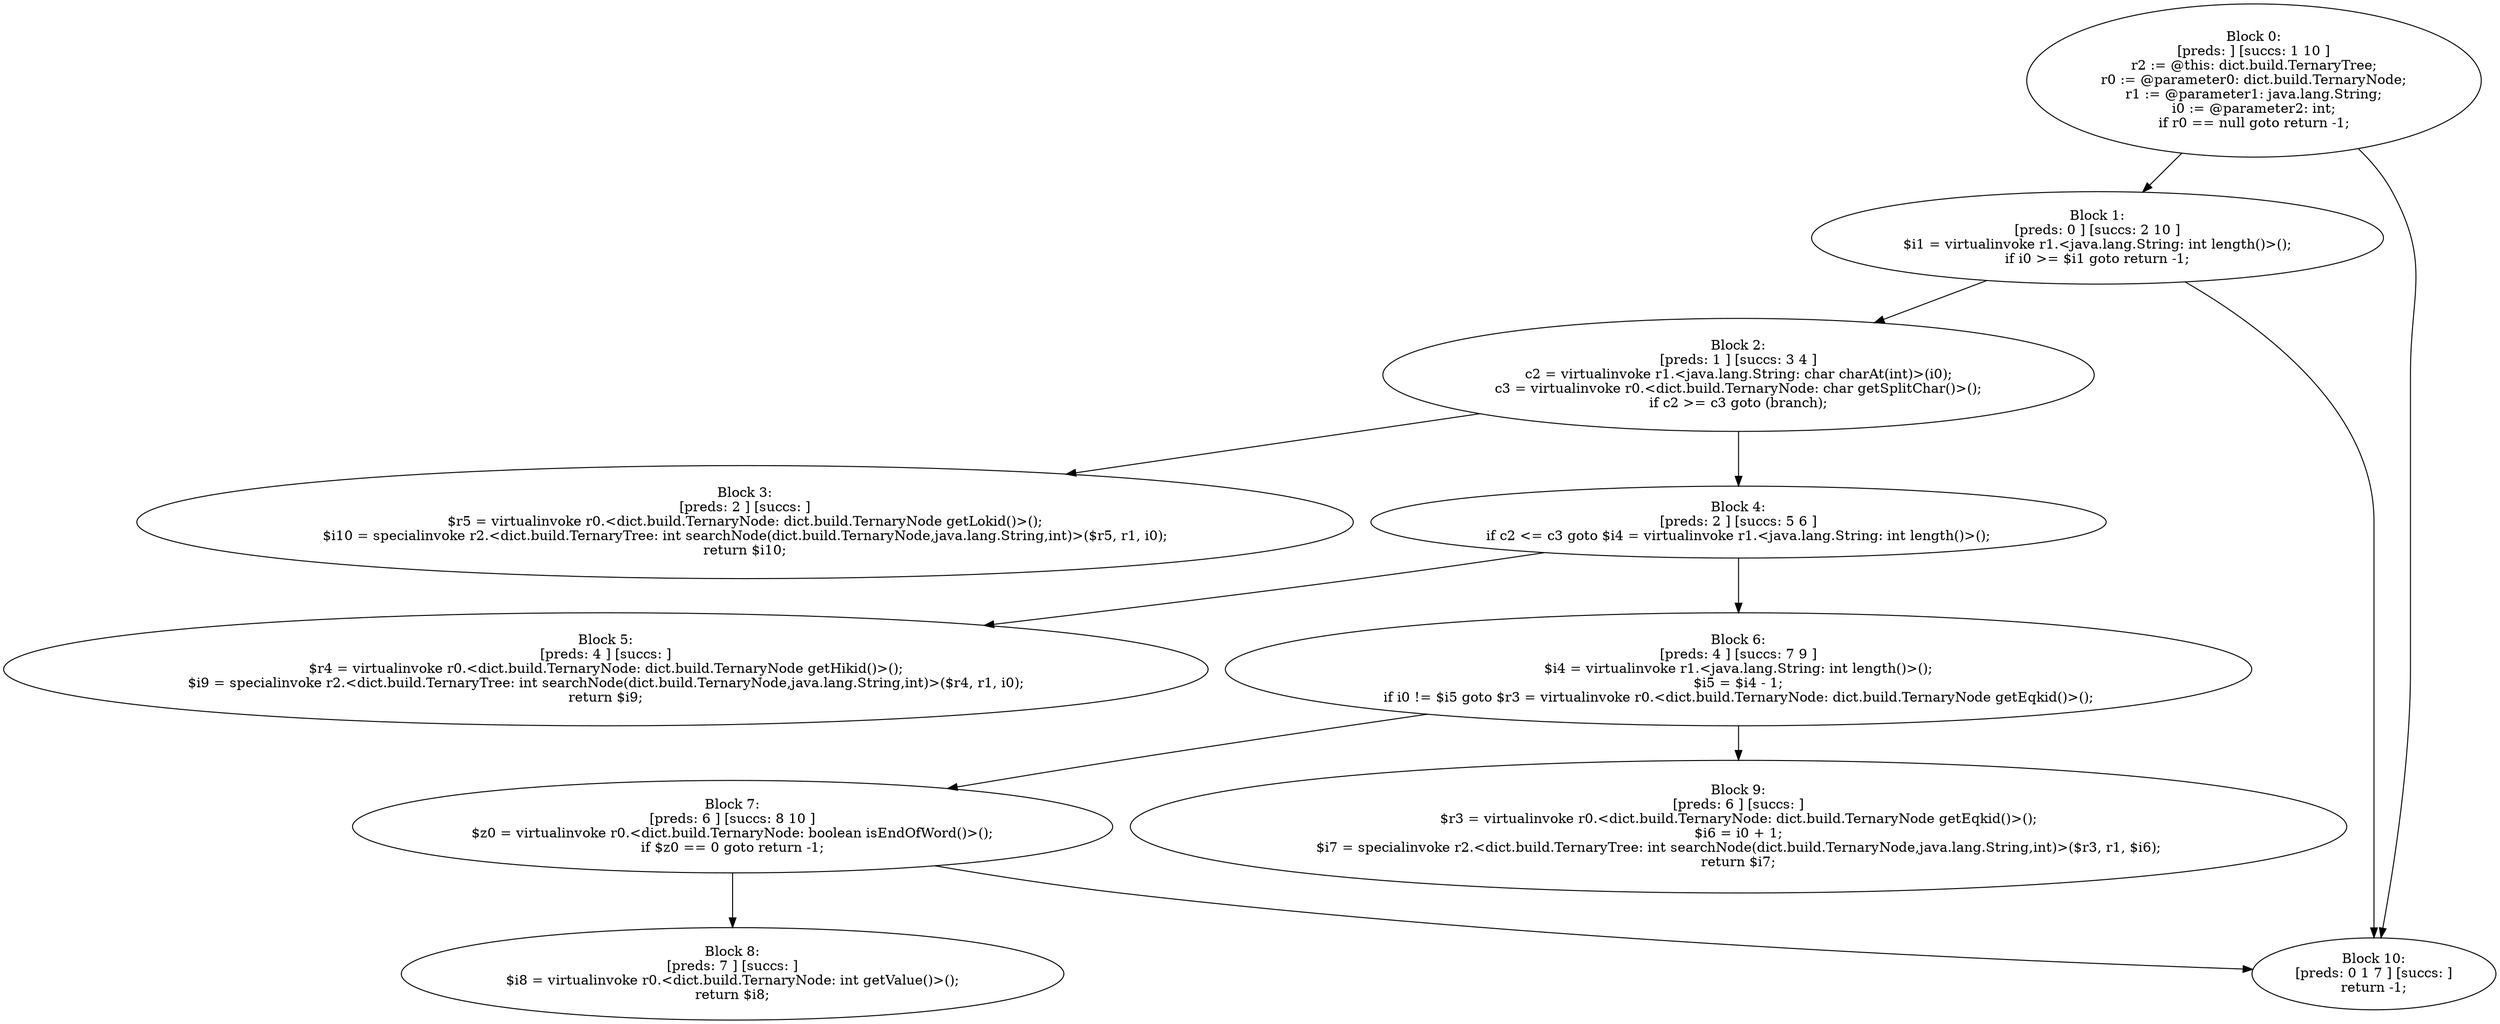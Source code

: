 digraph "unitGraph" {
    "Block 0:
[preds: ] [succs: 1 10 ]
r2 := @this: dict.build.TernaryTree;
r0 := @parameter0: dict.build.TernaryNode;
r1 := @parameter1: java.lang.String;
i0 := @parameter2: int;
if r0 == null goto return -1;
"
    "Block 1:
[preds: 0 ] [succs: 2 10 ]
$i1 = virtualinvoke r1.<java.lang.String: int length()>();
if i0 >= $i1 goto return -1;
"
    "Block 2:
[preds: 1 ] [succs: 3 4 ]
c2 = virtualinvoke r1.<java.lang.String: char charAt(int)>(i0);
c3 = virtualinvoke r0.<dict.build.TernaryNode: char getSplitChar()>();
if c2 >= c3 goto (branch);
"
    "Block 3:
[preds: 2 ] [succs: ]
$r5 = virtualinvoke r0.<dict.build.TernaryNode: dict.build.TernaryNode getLokid()>();
$i10 = specialinvoke r2.<dict.build.TernaryTree: int searchNode(dict.build.TernaryNode,java.lang.String,int)>($r5, r1, i0);
return $i10;
"
    "Block 4:
[preds: 2 ] [succs: 5 6 ]
if c2 <= c3 goto $i4 = virtualinvoke r1.<java.lang.String: int length()>();
"
    "Block 5:
[preds: 4 ] [succs: ]
$r4 = virtualinvoke r0.<dict.build.TernaryNode: dict.build.TernaryNode getHikid()>();
$i9 = specialinvoke r2.<dict.build.TernaryTree: int searchNode(dict.build.TernaryNode,java.lang.String,int)>($r4, r1, i0);
return $i9;
"
    "Block 6:
[preds: 4 ] [succs: 7 9 ]
$i4 = virtualinvoke r1.<java.lang.String: int length()>();
$i5 = $i4 - 1;
if i0 != $i5 goto $r3 = virtualinvoke r0.<dict.build.TernaryNode: dict.build.TernaryNode getEqkid()>();
"
    "Block 7:
[preds: 6 ] [succs: 8 10 ]
$z0 = virtualinvoke r0.<dict.build.TernaryNode: boolean isEndOfWord()>();
if $z0 == 0 goto return -1;
"
    "Block 8:
[preds: 7 ] [succs: ]
$i8 = virtualinvoke r0.<dict.build.TernaryNode: int getValue()>();
return $i8;
"
    "Block 9:
[preds: 6 ] [succs: ]
$r3 = virtualinvoke r0.<dict.build.TernaryNode: dict.build.TernaryNode getEqkid()>();
$i6 = i0 + 1;
$i7 = specialinvoke r2.<dict.build.TernaryTree: int searchNode(dict.build.TernaryNode,java.lang.String,int)>($r3, r1, $i6);
return $i7;
"
    "Block 10:
[preds: 0 1 7 ] [succs: ]
return -1;
"
    "Block 0:
[preds: ] [succs: 1 10 ]
r2 := @this: dict.build.TernaryTree;
r0 := @parameter0: dict.build.TernaryNode;
r1 := @parameter1: java.lang.String;
i0 := @parameter2: int;
if r0 == null goto return -1;
"->"Block 1:
[preds: 0 ] [succs: 2 10 ]
$i1 = virtualinvoke r1.<java.lang.String: int length()>();
if i0 >= $i1 goto return -1;
";
    "Block 0:
[preds: ] [succs: 1 10 ]
r2 := @this: dict.build.TernaryTree;
r0 := @parameter0: dict.build.TernaryNode;
r1 := @parameter1: java.lang.String;
i0 := @parameter2: int;
if r0 == null goto return -1;
"->"Block 10:
[preds: 0 1 7 ] [succs: ]
return -1;
";
    "Block 1:
[preds: 0 ] [succs: 2 10 ]
$i1 = virtualinvoke r1.<java.lang.String: int length()>();
if i0 >= $i1 goto return -1;
"->"Block 2:
[preds: 1 ] [succs: 3 4 ]
c2 = virtualinvoke r1.<java.lang.String: char charAt(int)>(i0);
c3 = virtualinvoke r0.<dict.build.TernaryNode: char getSplitChar()>();
if c2 >= c3 goto (branch);
";
    "Block 1:
[preds: 0 ] [succs: 2 10 ]
$i1 = virtualinvoke r1.<java.lang.String: int length()>();
if i0 >= $i1 goto return -1;
"->"Block 10:
[preds: 0 1 7 ] [succs: ]
return -1;
";
    "Block 2:
[preds: 1 ] [succs: 3 4 ]
c2 = virtualinvoke r1.<java.lang.String: char charAt(int)>(i0);
c3 = virtualinvoke r0.<dict.build.TernaryNode: char getSplitChar()>();
if c2 >= c3 goto (branch);
"->"Block 3:
[preds: 2 ] [succs: ]
$r5 = virtualinvoke r0.<dict.build.TernaryNode: dict.build.TernaryNode getLokid()>();
$i10 = specialinvoke r2.<dict.build.TernaryTree: int searchNode(dict.build.TernaryNode,java.lang.String,int)>($r5, r1, i0);
return $i10;
";
    "Block 2:
[preds: 1 ] [succs: 3 4 ]
c2 = virtualinvoke r1.<java.lang.String: char charAt(int)>(i0);
c3 = virtualinvoke r0.<dict.build.TernaryNode: char getSplitChar()>();
if c2 >= c3 goto (branch);
"->"Block 4:
[preds: 2 ] [succs: 5 6 ]
if c2 <= c3 goto $i4 = virtualinvoke r1.<java.lang.String: int length()>();
";
    "Block 4:
[preds: 2 ] [succs: 5 6 ]
if c2 <= c3 goto $i4 = virtualinvoke r1.<java.lang.String: int length()>();
"->"Block 5:
[preds: 4 ] [succs: ]
$r4 = virtualinvoke r0.<dict.build.TernaryNode: dict.build.TernaryNode getHikid()>();
$i9 = specialinvoke r2.<dict.build.TernaryTree: int searchNode(dict.build.TernaryNode,java.lang.String,int)>($r4, r1, i0);
return $i9;
";
    "Block 4:
[preds: 2 ] [succs: 5 6 ]
if c2 <= c3 goto $i4 = virtualinvoke r1.<java.lang.String: int length()>();
"->"Block 6:
[preds: 4 ] [succs: 7 9 ]
$i4 = virtualinvoke r1.<java.lang.String: int length()>();
$i5 = $i4 - 1;
if i0 != $i5 goto $r3 = virtualinvoke r0.<dict.build.TernaryNode: dict.build.TernaryNode getEqkid()>();
";
    "Block 6:
[preds: 4 ] [succs: 7 9 ]
$i4 = virtualinvoke r1.<java.lang.String: int length()>();
$i5 = $i4 - 1;
if i0 != $i5 goto $r3 = virtualinvoke r0.<dict.build.TernaryNode: dict.build.TernaryNode getEqkid()>();
"->"Block 7:
[preds: 6 ] [succs: 8 10 ]
$z0 = virtualinvoke r0.<dict.build.TernaryNode: boolean isEndOfWord()>();
if $z0 == 0 goto return -1;
";
    "Block 6:
[preds: 4 ] [succs: 7 9 ]
$i4 = virtualinvoke r1.<java.lang.String: int length()>();
$i5 = $i4 - 1;
if i0 != $i5 goto $r3 = virtualinvoke r0.<dict.build.TernaryNode: dict.build.TernaryNode getEqkid()>();
"->"Block 9:
[preds: 6 ] [succs: ]
$r3 = virtualinvoke r0.<dict.build.TernaryNode: dict.build.TernaryNode getEqkid()>();
$i6 = i0 + 1;
$i7 = specialinvoke r2.<dict.build.TernaryTree: int searchNode(dict.build.TernaryNode,java.lang.String,int)>($r3, r1, $i6);
return $i7;
";
    "Block 7:
[preds: 6 ] [succs: 8 10 ]
$z0 = virtualinvoke r0.<dict.build.TernaryNode: boolean isEndOfWord()>();
if $z0 == 0 goto return -1;
"->"Block 8:
[preds: 7 ] [succs: ]
$i8 = virtualinvoke r0.<dict.build.TernaryNode: int getValue()>();
return $i8;
";
    "Block 7:
[preds: 6 ] [succs: 8 10 ]
$z0 = virtualinvoke r0.<dict.build.TernaryNode: boolean isEndOfWord()>();
if $z0 == 0 goto return -1;
"->"Block 10:
[preds: 0 1 7 ] [succs: ]
return -1;
";
}
